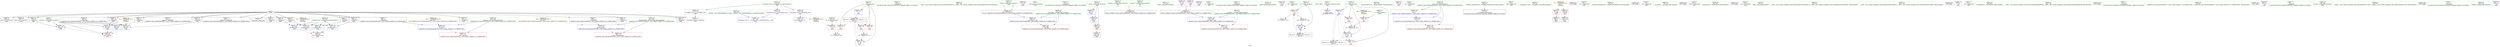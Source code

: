 digraph "SVFG" {
	label="SVFG";

	Node0x559f22f25710 [shape=record,color=grey,label="{NodeID: 0\nNullPtr}"];
	Node0x559f22f25710 -> Node0x559f22f40090[style=solid];
	Node0x559f22f25710 -> Node0x559f22f40190[style=solid];
	Node0x559f22f25710 -> Node0x559f22f40260[style=solid];
	Node0x559f22f25710 -> Node0x559f22f40330[style=solid];
	Node0x559f22f25710 -> Node0x559f22f40400[style=solid];
	Node0x559f22f25710 -> Node0x559f22f404d0[style=solid];
	Node0x559f22f25710 -> Node0x559f22f405a0[style=solid];
	Node0x559f22f25710 -> Node0x559f22f40670[style=solid];
	Node0x559f22f25710 -> Node0x559f22f40740[style=solid];
	Node0x559f22f25710 -> Node0x559f22f40810[style=solid];
	Node0x559f22f25710 -> Node0x559f22f408e0[style=solid];
	Node0x559f22f25710 -> Node0x559f22f409b0[style=solid];
	Node0x559f22f25710 -> Node0x559f22f40a80[style=solid];
	Node0x559f22f25710 -> Node0x559f22f40b50[style=solid];
	Node0x559f22f25710 -> Node0x559f22f40c20[style=solid];
	Node0x559f22f25710 -> Node0x559f22f40cf0[style=solid];
	Node0x559f22f25710 -> Node0x559f22f40dc0[style=solid];
	Node0x559f22f25710 -> Node0x559f22f40e90[style=solid];
	Node0x559f22f25710 -> Node0x559f22f40f60[style=solid];
	Node0x559f22f25710 -> Node0x559f22f41030[style=solid];
	Node0x559f22f25710 -> Node0x559f22f3f790[style=solid];
	Node0x559f22f3ebd0 [shape=record,color=red,label="{NodeID: 97\n119\<--70\n\<--c\nmain\n}"];
	Node0x559f22f3ebd0 -> Node0x559f22f42760[style=solid];
	Node0x559f22f3cd10 [shape=record,color=green,label="{NodeID: 14\n129\<--1\n\<--dummyObj\nCan only get source location for instruction, argument, global var or function.}"];
	Node0x559f22f42760 [shape=record,color=grey,label="{NodeID: 194\n121 = cmp(119, 120, )\n}"];
	Node0x559f22f3f790 [shape=record,color=blue, style = dotted,label="{NodeID: 111\n272\<--3\nllvm.global_ctors_2\<--dummyVal\nGlob }"];
	Node0x559f22f3d8e0 [shape=record,color=green,label="{NodeID: 28\n62\<--63\nehselector.slot\<--ehselector.slot_field_insensitive\nmain\n}"];
	Node0x559f22f3d8e0 -> Node0x559f22f422d0[style=solid];
	Node0x559f22f3d8e0 -> Node0x559f22f44630[style=solid];
	Node0x559f22f3d8e0 -> Node0x559f22f447d0[style=solid];
	Node0x559f22f3d8e0 -> Node0x559f22f44970[style=solid];
	Node0x559f22f3d8e0 -> Node0x559f22f44b10[style=solid];
	Node0x559f22f44be0 [shape=record,color=blue,label="{NodeID: 125\n70\<--175\nc\<--inc\nmain\n}"];
	Node0x559f22f44be0 -> Node0x559f22f50b60[style=dashed];
	Node0x559f22f3e560 [shape=record,color=green,label="{NodeID: 42\n103\<--104\n_ZNSt7__cxx1112basic_stringIcSt11char_traitsIcESaIcEED1Ev\<--_ZNSt7__cxx1112basic_stringIcSt11char_traitsIcESaIcEED1Ev_field_insensitive\n}"];
	Node0x559f22f40260 [shape=record,color=black,label="{NodeID: 56\n141\<--3\n\<--dummyVal\nmain\n}"];
	Node0x559f22f40260 -> Node0x559f22f44560[style=solid];
	Node0x559f22f40dc0 [shape=record,color=black,label="{NodeID: 70\n236\<--3\n\<--dummyVal\n_ZStplIcSt11char_traitsIcESaIcEENSt7__cxx1112basic_stringIT_T0_T1_EERKS8_PKS5_\n}"];
	Node0x559f22f40dc0 -> Node0x559f22f450c0[style=solid];
	Node0x559f22f616d0 [shape=record,color=black,label="{NodeID: 250\n207 = PHI(56, 56, )\n1st arg _ZStplIcSt11char_traitsIcESaIcEENSt7__cxx1112basic_stringIT_T0_T1_EERKS8_PKS5_ }"];
	Node0x559f22f616d0 -> Node0x559f22f44d80[style=solid];
	Node0x559f22f41950 [shape=record,color=purple,label="{NodeID: 84\n112\<--20\n\<--.str.5\nmain\n}"];
	Node0x559f22f261c0 [shape=record,color=green,label="{NodeID: 1\n7\<--1\n__dso_handle\<--dummyObj\nGlob }"];
	Node0x559f22f3eca0 [shape=record,color=red,label="{NodeID: 98\n167\<--70\n\<--c\nmain\n}"];
	Node0x559f22f3cda0 [shape=record,color=green,label="{NodeID: 15\n222\<--1\n\<--dummyObj\nCan only get source location for instruction, argument, global var or function.}"];
	Node0x559f22f3f890 [shape=record,color=blue,label="{NodeID: 112\n54\<--79\nretval\<--\nmain\n}"];
	Node0x559f22f3f890 -> Node0x559f22f44cb0[style=dashed];
	Node0x559f22f3d9b0 [shape=record,color=green,label="{NodeID: 29\n64\<--65\nref.tmp1\<--ref.tmp1_field_insensitive\nmain\n|{<s0>6}}"];
	Node0x559f22f3d9b0:s0 -> Node0x559f22f61200[style=solid,color=red];
	Node0x559f22f44cb0 [shape=record,color=blue,label="{NodeID: 126\n54\<--79\nretval\<--\nmain\n}"];
	Node0x559f22f44cb0 -> Node0x559f22f42130[style=dashed];
	Node0x559f22f3e660 [shape=record,color=green,label="{NodeID: 43\n114\<--115\nscanf\<--scanf_field_insensitive\n}"];
	Node0x559f22f40330 [shape=record,color=black,label="{NodeID: 57\n143\<--3\n\<--dummyVal\nmain\n}"];
	Node0x559f22f40330 -> Node0x559f22f44630[style=solid];
	Node0x559f22f40e90 [shape=record,color=black,label="{NodeID: 71\n238\<--3\n\<--dummyVal\n_ZStplIcSt11char_traitsIcESaIcEENSt7__cxx1112basic_stringIT_T0_T1_EERKS8_PKS5_\n}"];
	Node0x559f22f40e90 -> Node0x559f22f45190[style=solid];
	Node0x559f22f61820 [shape=record,color=black,label="{NodeID: 251\n208 = PHI(90, 105, )\n2nd arg _ZStplIcSt11char_traitsIcESaIcEENSt7__cxx1112basic_stringIT_T0_T1_EERKS8_PKS5_ }"];
	Node0x559f22f61820 -> Node0x559f22f44e50[style=solid];
	Node0x559f22f41a20 [shape=record,color=purple,label="{NodeID: 85\n123\<--20\n\<--.str.5\nmain\n}"];
	Node0x559f22f26010 [shape=record,color=green,label="{NodeID: 2\n8\<--1\n.str\<--dummyObj\nGlob }"];
	Node0x559f22f3ed70 [shape=record,color=red,label="{NodeID: 99\n174\<--70\n\<--c\nmain\n}"];
	Node0x559f22f3ed70 -> Node0x559f22f42460[style=solid];
	Node0x559f22f3ce30 [shape=record,color=green,label="{NodeID: 16\n232\<--1\n\<--dummyObj\nCan only get source location for instruction, argument, global var or function.}"];
	Node0x559f22f3f960 [shape=record,color=blue,label="{NodeID: 113\n70\<--117\nc\<--\nmain\n}"];
	Node0x559f22f3f960 -> Node0x559f22f50b60[style=dashed];
	Node0x559f22f3da80 [shape=record,color=green,label="{NodeID: 30\n66\<--67\nref.tmp7\<--ref.tmp7_field_insensitive\nmain\n|{<s0>10}}"];
	Node0x559f22f3da80:s0 -> Node0x559f22f61200[style=solid,color=red];
	Node0x559f22f44d80 [shape=record,color=blue,label="{NodeID: 127\n209\<--207\n__lhs.addr\<--__lhs\n_ZStplIcSt11char_traitsIcESaIcEENSt7__cxx1112basic_stringIT_T0_T1_EERKS8_PKS5_\n}"];
	Node0x559f22f44d80 -> Node0x559f22f3f180[style=dashed];
	Node0x559f22f3e760 [shape=record,color=green,label="{NodeID: 44\n171\<--172\nprintf\<--printf_field_insensitive\n}"];
	Node0x559f22f40400 [shape=record,color=black,label="{NodeID: 58\n147\<--3\n\<--dummyVal\nmain\n}"];
	Node0x559f22f40f60 [shape=record,color=black,label="{NodeID: 72\n247\<--3\nlpad.val\<--dummyVal\n_ZStplIcSt11char_traitsIcESaIcEENSt7__cxx1112basic_stringIT_T0_T1_EERKS8_PKS5_\n}"];
	Node0x559f22f41af0 [shape=record,color=purple,label="{NodeID: 86\n133\<--20\n\<--.str.5\nmain\n}"];
	Node0x559f22f264c0 [shape=record,color=green,label="{NodeID: 3\n10\<--1\n.str.1\<--dummyObj\nGlob }"];
	Node0x559f22f3ee40 [shape=record,color=red,label="{NodeID: 100\n127\<--72\n\<--N\nmain\n}"];
	Node0x559f22f3ee40 -> Node0x559f22f48580[style=solid];
	Node0x559f22f3ee40 -> Node0x559f22f425e0[style=solid];
	Node0x559f22f3cf00 [shape=record,color=green,label="{NodeID: 17\n4\<--6\n_ZStL8__ioinit\<--_ZStL8__ioinit_field_insensitive\nGlob }"];
	Node0x559f22f3cf00 -> Node0x559f22f41470[style=solid];
	Node0x559f22f3fa30 [shape=record,color=blue,label="{NodeID: 114\n74\<--79\nr\<--\nmain\n}"];
	Node0x559f22f3fa30 -> Node0x559f22f3ef10[style=dashed];
	Node0x559f22f3fa30 -> Node0x559f22f3efe0[style=dashed];
	Node0x559f22f3fa30 -> Node0x559f22f44490[style=dashed];
	Node0x559f22f3fa30 -> Node0x559f22f51560[style=dashed];
	Node0x559f22f3db50 [shape=record,color=green,label="{NodeID: 31\n68\<--69\nK\<--K_field_insensitive\nmain\n}"];
	Node0x559f22f3db50 -> Node0x559f22f3eb00[style=solid];
	Node0x559f22f44e50 [shape=record,color=blue,label="{NodeID: 128\n211\<--208\n__rhs.addr\<--__rhs\n_ZStplIcSt11char_traitsIcESaIcEENSt7__cxx1112basic_stringIT_T0_T1_EERKS8_PKS5_\n}"];
	Node0x559f22f44e50 -> Node0x559f22f3f250[style=dashed];
	Node0x559f22f3e860 [shape=record,color=green,label="{NodeID: 45\n195\<--196\n__gxx_personality_v0\<--__gxx_personality_v0_field_insensitive\n}"];
	Node0x559f22f56960 [shape=record,color=yellow,style=double,label="{NodeID: 225\n26V_1 = ENCHI(MR_26V_0)\npts\{216 \}\nFun[_ZStplIcSt11char_traitsIcESaIcEENSt7__cxx1112basic_stringIT_T0_T1_EERKS8_PKS5_]}"];
	Node0x559f22f56960 -> Node0x559f22f450c0[style=dashed];
	Node0x559f22f404d0 [shape=record,color=black,label="{NodeID: 59\n148\<--3\n\<--dummyVal\nmain\n}"];
	Node0x559f22f404d0 -> Node0x559f22f44700[style=solid];
	Node0x559f22f41030 [shape=record,color=black,label="{NodeID: 73\n248\<--3\nlpad.val1\<--dummyVal\n_ZStplIcSt11char_traitsIcESaIcEENSt7__cxx1112basic_stringIT_T0_T1_EERKS8_PKS5_\n}"];
	Node0x559f22f41bc0 [shape=record,color=purple,label="{NodeID: 87\n169\<--22\n\<--.str.6\nmain\n}"];
	Node0x559f22f26550 [shape=record,color=green,label="{NodeID: 4\n12\<--1\n.str.2\<--dummyObj\nGlob }"];
	Node0x559f22f3ef10 [shape=record,color=red,label="{NodeID: 101\n136\<--74\n\<--r\nmain\n}"];
	Node0x559f22f3ef10 -> Node0x559f22f48400[style=solid];
	Node0x559f22f3cfd0 [shape=record,color=green,label="{NodeID: 18\n24\<--28\nllvm.global_ctors\<--llvm.global_ctors_field_insensitive\nGlob }"];
	Node0x559f22f3cfd0 -> Node0x559f22f41c90[style=solid];
	Node0x559f22f3cfd0 -> Node0x559f22f41d90[style=solid];
	Node0x559f22f3cfd0 -> Node0x559f22f41e90[style=solid];
	Node0x559f22f443c0 [shape=record,color=blue,label="{NodeID: 115\n72\<--128\nN\<--dec\nmain\n}"];
	Node0x559f22f443c0 -> Node0x559f22f3ee40[style=dashed];
	Node0x559f22f443c0 -> Node0x559f22f443c0[style=dashed];
	Node0x559f22f443c0 -> Node0x559f22f51060[style=dashed];
	Node0x559f22f3dc20 [shape=record,color=green,label="{NodeID: 32\n70\<--71\nc\<--c_field_insensitive\nmain\n}"];
	Node0x559f22f3dc20 -> Node0x559f22f3ebd0[style=solid];
	Node0x559f22f3dc20 -> Node0x559f22f3eca0[style=solid];
	Node0x559f22f3dc20 -> Node0x559f22f3ed70[style=solid];
	Node0x559f22f3dc20 -> Node0x559f22f3f960[style=solid];
	Node0x559f22f3dc20 -> Node0x559f22f44be0[style=solid];
	Node0x559f22f44f20 [shape=record,color=blue,label="{NodeID: 129\n213\<--222\nnrvo\<--\n_ZStplIcSt11char_traitsIcESaIcEENSt7__cxx1112basic_stringIT_T0_T1_EERKS8_PKS5_\n}"];
	Node0x559f22f44f20 -> Node0x559f22f44ff0[style=dashed];
	Node0x559f22f3e960 [shape=record,color=green,label="{NodeID: 46\n209\<--210\n__lhs.addr\<--__lhs.addr_field_insensitive\n_ZStplIcSt11char_traitsIcESaIcEENSt7__cxx1112basic_stringIT_T0_T1_EERKS8_PKS5_\n}"];
	Node0x559f22f3e960 -> Node0x559f22f3f180[style=solid];
	Node0x559f22f3e960 -> Node0x559f22f44d80[style=solid];
	Node0x559f22f56a40 [shape=record,color=yellow,style=double,label="{NodeID: 226\n28V_1 = ENCHI(MR_28V_0)\npts\{218 \}\nFun[_ZStplIcSt11char_traitsIcESaIcEENSt7__cxx1112basic_stringIT_T0_T1_EERKS8_PKS5_]}"];
	Node0x559f22f56a40 -> Node0x559f22f45190[style=dashed];
	Node0x559f22f405a0 [shape=record,color=black,label="{NodeID: 60\n150\<--3\n\<--dummyVal\nmain\n}"];
	Node0x559f22f405a0 -> Node0x559f22f447d0[style=solid];
	Node0x559f22f41100 [shape=record,color=black,label="{NodeID: 74\n37\<--38\n\<--_ZNSt8ios_base4InitD1Ev\nCan only get source location for instruction, argument, global var or function.}"];
	Node0x559f22f41c90 [shape=record,color=purple,label="{NodeID: 88\n270\<--24\nllvm.global_ctors_0\<--llvm.global_ctors\nGlob }"];
	Node0x559f22f41c90 -> Node0x559f22f3f590[style=solid];
	Node0x559f22f25c20 [shape=record,color=green,label="{NodeID: 5\n14\<--1\nstdin\<--dummyObj\nGlob }"];
	Node0x559f22f3efe0 [shape=record,color=red,label="{NodeID: 102\n168\<--74\n\<--r\nmain\n}"];
	Node0x559f22f3d0a0 [shape=record,color=green,label="{NodeID: 19\n29\<--30\n__cxx_global_var_init\<--__cxx_global_var_init_field_insensitive\n}"];
	Node0x559f22f44490 [shape=record,color=blue,label="{NodeID: 116\n74\<--137\nr\<--xor\nmain\n}"];
	Node0x559f22f44490 -> Node0x559f22f3ef10[style=dashed];
	Node0x559f22f44490 -> Node0x559f22f3efe0[style=dashed];
	Node0x559f22f44490 -> Node0x559f22f44490[style=dashed];
	Node0x559f22f44490 -> Node0x559f22f51560[style=dashed];
	Node0x559f22f3dcf0 [shape=record,color=green,label="{NodeID: 33\n72\<--73\nN\<--N_field_insensitive\nmain\n}"];
	Node0x559f22f3dcf0 -> Node0x559f22f3ee40[style=solid];
	Node0x559f22f3dcf0 -> Node0x559f22f443c0[style=solid];
	Node0x559f22f54c60 [shape=record,color=yellow,style=double,label="{NodeID: 213\n2V_1 = ENCHI(MR_2V_0)\npts\{1 \}\nFun[main]}"];
	Node0x559f22f54c60 -> Node0x559f22f41f90[style=dashed];
	Node0x559f22f54c60 -> Node0x559f22f42060[style=dashed];
	Node0x559f22f44ff0 [shape=record,color=blue,label="{NodeID: 130\n213\<--232\nnrvo\<--\n_ZStplIcSt11char_traitsIcESaIcEENSt7__cxx1112basic_stringIT_T0_T1_EERKS8_PKS5_\n}"];
	Node0x559f22f44ff0 -> Node0x559f22f3f320[style=dashed];
	Node0x559f22f3ea30 [shape=record,color=green,label="{NodeID: 47\n211\<--212\n__rhs.addr\<--__rhs.addr_field_insensitive\n_ZStplIcSt11char_traitsIcESaIcEENSt7__cxx1112basic_stringIT_T0_T1_EERKS8_PKS5_\n}"];
	Node0x559f22f3ea30 -> Node0x559f22f3f250[style=solid];
	Node0x559f22f3ea30 -> Node0x559f22f44e50[style=solid];
	Node0x559f22f40670 [shape=record,color=black,label="{NodeID: 61\n153\<--3\n\<--dummyVal\nmain\n}"];
	Node0x559f22f60320 [shape=record,color=black,label="{NodeID: 241\n113 = PHI()\n}"];
	Node0x559f22f41200 [shape=record,color=black,label="{NodeID: 75\n99\<--97\ncall6\<--\nmain\n}"];
	Node0x559f22f41d90 [shape=record,color=purple,label="{NodeID: 89\n271\<--24\nllvm.global_ctors_1\<--llvm.global_ctors\nGlob }"];
	Node0x559f22f41d90 -> Node0x559f22f3f690[style=solid];
	Node0x559f22f25cb0 [shape=record,color=green,label="{NodeID: 6\n15\<--1\n.str.3\<--dummyObj\nGlob }"];
	Node0x559f22f3f0b0 [shape=record,color=red,label="{NodeID: 103\n135\<--76\n\<--v\nmain\n}"];
	Node0x559f22f3f0b0 -> Node0x559f22f48400[style=solid];
	Node0x559f22f3d1a0 [shape=record,color=green,label="{NodeID: 20\n33\<--34\n_ZNSt8ios_base4InitC1Ev\<--_ZNSt8ios_base4InitC1Ev_field_insensitive\n}"];
	Node0x559f22f50b60 [shape=record,color=black,label="{NodeID: 200\nMR_12V_3 = PHI(MR_12V_4, MR_12V_2, )\npts\{71 \}\n}"];
	Node0x559f22f50b60 -> Node0x559f22f3ebd0[style=dashed];
	Node0x559f22f50b60 -> Node0x559f22f3eca0[style=dashed];
	Node0x559f22f50b60 -> Node0x559f22f3ed70[style=dashed];
	Node0x559f22f50b60 -> Node0x559f22f44be0[style=dashed];
	Node0x559f22f44560 [shape=record,color=blue,label="{NodeID: 117\n60\<--141\nexn.slot\<--\nmain\n}"];
	Node0x559f22f44560 -> Node0x559f22f42200[style=dashed];
	Node0x559f22f3ddc0 [shape=record,color=green,label="{NodeID: 34\n74\<--75\nr\<--r_field_insensitive\nmain\n}"];
	Node0x559f22f3ddc0 -> Node0x559f22f3ef10[style=solid];
	Node0x559f22f3ddc0 -> Node0x559f22f3efe0[style=solid];
	Node0x559f22f3ddc0 -> Node0x559f22f3fa30[style=solid];
	Node0x559f22f3ddc0 -> Node0x559f22f44490[style=solid];
	Node0x559f22f450c0 [shape=record,color=blue,label="{NodeID: 131\n215\<--236\nexn.slot\<--\n_ZStplIcSt11char_traitsIcESaIcEENSt7__cxx1112basic_stringIT_T0_T1_EERKS8_PKS5_\n}"];
	Node0x559f22f450c0 -> Node0x559f22f3f3f0[style=dashed];
	Node0x559f22f3fb20 [shape=record,color=green,label="{NodeID: 48\n213\<--214\nnrvo\<--nrvo_field_insensitive\n_ZStplIcSt11char_traitsIcESaIcEENSt7__cxx1112basic_stringIT_T0_T1_EERKS8_PKS5_\n}"];
	Node0x559f22f3fb20 -> Node0x559f22f3f320[style=solid];
	Node0x559f22f3fb20 -> Node0x559f22f44f20[style=solid];
	Node0x559f22f3fb20 -> Node0x559f22f44ff0[style=solid];
	Node0x559f22f40740 [shape=record,color=black,label="{NodeID: 62\n154\<--3\n\<--dummyVal\nmain\n}"];
	Node0x559f22f40740 -> Node0x559f22f448a0[style=solid];
	Node0x559f22f5f8a0 [shape=record,color=black,label="{NodeID: 242\n94 = PHI()\n}"];
	Node0x559f22f412d0 [shape=record,color=black,label="{NodeID: 76\n110\<--108\ncall12\<--\nmain\n}"];
	Node0x559f22f41e90 [shape=record,color=purple,label="{NodeID: 90\n272\<--24\nllvm.global_ctors_2\<--llvm.global_ctors\nGlob }"];
	Node0x559f22f41e90 -> Node0x559f22f3f790[style=solid];
	Node0x559f22f3c920 [shape=record,color=green,label="{NodeID: 7\n17\<--1\n.str.4\<--dummyObj\nGlob }"];
	Node0x559f22f3f180 [shape=record,color=red,label="{NodeID: 104\n223\<--209\n\<--__lhs.addr\n_ZStplIcSt11char_traitsIcESaIcEENSt7__cxx1112basic_stringIT_T0_T1_EERKS8_PKS5_\n}"];
	Node0x559f22f3d2a0 [shape=record,color=green,label="{NodeID: 21\n39\<--40\n__cxa_atexit\<--__cxa_atexit_field_insensitive\n}"];
	Node0x559f22f51060 [shape=record,color=black,label="{NodeID: 201\nMR_14V_2 = PHI(MR_14V_4, MR_14V_1, )\npts\{73 \}\n}"];
	Node0x559f22f51060 -> Node0x559f22f3ee40[style=dashed];
	Node0x559f22f51060 -> Node0x559f22f443c0[style=dashed];
	Node0x559f22f44630 [shape=record,color=blue,label="{NodeID: 118\n62\<--143\nehselector.slot\<--\nmain\n}"];
	Node0x559f22f44630 -> Node0x559f22f422d0[style=dashed];
	Node0x559f22f3de90 [shape=record,color=green,label="{NodeID: 35\n76\<--77\nv\<--v_field_insensitive\nmain\n}"];
	Node0x559f22f3de90 -> Node0x559f22f3f0b0[style=solid];
	Node0x559f22f55860 [shape=record,color=yellow,style=double,label="{NodeID: 215\n6V_1 = ENCHI(MR_6V_0)\npts\{61 \}\nFun[main]}"];
	Node0x559f22f55860 -> Node0x559f22f44560[style=dashed];
	Node0x559f22f55860 -> Node0x559f22f44700[style=dashed];
	Node0x559f22f55860 -> Node0x559f22f448a0[style=dashed];
	Node0x559f22f55860 -> Node0x559f22f44a40[style=dashed];
	Node0x559f22f45190 [shape=record,color=blue,label="{NodeID: 132\n217\<--238\nehselector.slot\<--\n_ZStplIcSt11char_traitsIcESaIcEENSt7__cxx1112basic_stringIT_T0_T1_EERKS8_PKS5_\n}"];
	Node0x559f22f45190 -> Node0x559f22f3f4c0[style=dashed];
	Node0x559f22f3fbf0 [shape=record,color=green,label="{NodeID: 49\n215\<--216\nexn.slot\<--exn.slot_field_insensitive\n_ZStplIcSt11char_traitsIcESaIcEENSt7__cxx1112basic_stringIT_T0_T1_EERKS8_PKS5_\n}"];
	Node0x559f22f3fbf0 -> Node0x559f22f3f3f0[style=solid];
	Node0x559f22f3fbf0 -> Node0x559f22f450c0[style=solid];
	Node0x559f22f40810 [shape=record,color=black,label="{NodeID: 63\n156\<--3\n\<--dummyVal\nmain\n}"];
	Node0x559f22f40810 -> Node0x559f22f44970[style=solid];
	Node0x559f22f60c60 [shape=record,color=black,label="{NodeID: 243\n107 = PHI()\n}"];
	Node0x559f22f413a0 [shape=record,color=black,label="{NodeID: 77\n53\<--180\nmain_ret\<--\nmain\n}"];
	Node0x559f22f41f90 [shape=record,color=red,label="{NodeID: 91\n97\<--14\n\<--stdin\nmain\n}"];
	Node0x559f22f41f90 -> Node0x559f22f41200[style=solid];
	Node0x559f22f3c9b0 [shape=record,color=green,label="{NodeID: 8\n19\<--1\nstdout\<--dummyObj\nGlob }"];
	Node0x559f22f3f250 [shape=record,color=red,label="{NodeID: 105\n227\<--211\n\<--__rhs.addr\n_ZStplIcSt11char_traitsIcESaIcEENSt7__cxx1112basic_stringIT_T0_T1_EERKS8_PKS5_\n}"];
	Node0x559f22f3d3a0 [shape=record,color=green,label="{NodeID: 22\n38\<--44\n_ZNSt8ios_base4InitD1Ev\<--_ZNSt8ios_base4InitD1Ev_field_insensitive\n}"];
	Node0x559f22f3d3a0 -> Node0x559f22f41100[style=solid];
	Node0x559f22f51560 [shape=record,color=black,label="{NodeID: 202\nMR_16V_2 = PHI(MR_16V_4, MR_16V_1, )\npts\{75 \}\n}"];
	Node0x559f22f51560 -> Node0x559f22f3fa30[style=dashed];
	Node0x559f22f44700 [shape=record,color=blue,label="{NodeID: 119\n60\<--148\nexn.slot\<--\nmain\n}"];
	Node0x559f22f44700 -> Node0x559f22f42200[style=dashed];
	Node0x559f22f3df60 [shape=record,color=green,label="{NodeID: 36\n81\<--82\n_ZNSaIcEC1Ev\<--_ZNSaIcEC1Ev_field_insensitive\n}"];
	Node0x559f22f55940 [shape=record,color=yellow,style=double,label="{NodeID: 216\n8V_1 = ENCHI(MR_8V_0)\npts\{63 \}\nFun[main]}"];
	Node0x559f22f55940 -> Node0x559f22f44630[style=dashed];
	Node0x559f22f55940 -> Node0x559f22f447d0[style=dashed];
	Node0x559f22f55940 -> Node0x559f22f44970[style=dashed];
	Node0x559f22f55940 -> Node0x559f22f44b10[style=dashed];
	Node0x559f22f3fcc0 [shape=record,color=green,label="{NodeID: 50\n217\<--218\nehselector.slot\<--ehselector.slot_field_insensitive\n_ZStplIcSt11char_traitsIcESaIcEENSt7__cxx1112basic_stringIT_T0_T1_EERKS8_PKS5_\n}"];
	Node0x559f22f3fcc0 -> Node0x559f22f3f4c0[style=solid];
	Node0x559f22f3fcc0 -> Node0x559f22f45190[style=solid];
	Node0x559f22f408e0 [shape=record,color=black,label="{NodeID: 64\n160\<--3\n\<--dummyVal\nmain\n}"];
	Node0x559f22f60d60 [shape=record,color=black,label="{NodeID: 244\n170 = PHI()\n}"];
	Node0x559f22f41470 [shape=record,color=purple,label="{NodeID: 78\n35\<--4\n\<--_ZStL8__ioinit\n__cxx_global_var_init\n}"];
	Node0x559f22f42060 [shape=record,color=red,label="{NodeID: 92\n108\<--19\n\<--stdout\nmain\n}"];
	Node0x559f22f42060 -> Node0x559f22f412d0[style=solid];
	Node0x559f22f3ca40 [shape=record,color=green,label="{NodeID: 9\n20\<--1\n.str.5\<--dummyObj\nGlob }"];
	Node0x559f22f3f320 [shape=record,color=red,label="{NodeID: 106\n233\<--213\nnrvo.val\<--nrvo\n_ZStplIcSt11char_traitsIcESaIcEENSt7__cxx1112basic_stringIT_T0_T1_EERKS8_PKS5_\n}"];
	Node0x559f22f3d4a0 [shape=record,color=green,label="{NodeID: 23\n51\<--52\nmain\<--main_field_insensitive\n}"];
	Node0x559f22f447d0 [shape=record,color=blue,label="{NodeID: 120\n62\<--150\nehselector.slot\<--\nmain\n}"];
	Node0x559f22f447d0 -> Node0x559f22f422d0[style=dashed];
	Node0x559f22f3e060 [shape=record,color=green,label="{NodeID: 37\n85\<--86\n_ZNSt7__cxx1112basic_stringIcSt11char_traitsIcESaIcEEC1EPKcRKS3_\<--_ZNSt7__cxx1112basic_stringIcSt11char_traitsIcESaIcEEC1EPKcRKS3__field_insensitive\n}"];
	Node0x559f22f55a20 [shape=record,color=yellow,style=double,label="{NodeID: 217\n10V_1 = ENCHI(MR_10V_0)\npts\{69 \}\nFun[main]}"];
	Node0x559f22f55a20 -> Node0x559f22f3eb00[style=dashed];
	Node0x559f22f3fd90 [shape=record,color=green,label="{NodeID: 51\n225\<--226\n_ZNSt7__cxx1112basic_stringIcSt11char_traitsIcESaIcEEC1ERKS4_\<--_ZNSt7__cxx1112basic_stringIcSt11char_traitsIcESaIcEEC1ERKS4__field_insensitive\n}"];
	Node0x559f22f409b0 [shape=record,color=black,label="{NodeID: 65\n161\<--3\n\<--dummyVal\nmain\n}"];
	Node0x559f22f409b0 -> Node0x559f22f44a40[style=solid];
	Node0x559f22f60e30 [shape=record,color=black,label="{NodeID: 245\n36 = PHI()\n}"];
	Node0x559f22f41540 [shape=record,color=purple,label="{NodeID: 79\n83\<--8\n\<--.str\nmain\n}"];
	Node0x559f22f42130 [shape=record,color=red,label="{NodeID: 93\n180\<--54\n\<--retval\nmain\n}"];
	Node0x559f22f42130 -> Node0x559f22f413a0[style=solid];
	Node0x559f22f3cad0 [shape=record,color=green,label="{NodeID: 10\n22\<--1\n.str.6\<--dummyObj\nGlob }"];
	Node0x559f22f48400 [shape=record,color=grey,label="{NodeID: 190\n137 = Binary(136, 135, )\n}"];
	Node0x559f22f48400 -> Node0x559f22f44490[style=solid];
	Node0x559f22f3f3f0 [shape=record,color=red,label="{NodeID: 107\n245\<--215\nexn\<--exn.slot\n_ZStplIcSt11char_traitsIcESaIcEENSt7__cxx1112basic_stringIT_T0_T1_EERKS8_PKS5_\n}"];
	Node0x559f22f3d5a0 [shape=record,color=green,label="{NodeID: 24\n54\<--55\nretval\<--retval_field_insensitive\nmain\n}"];
	Node0x559f22f3d5a0 -> Node0x559f22f42130[style=solid];
	Node0x559f22f3d5a0 -> Node0x559f22f3f890[style=solid];
	Node0x559f22f3d5a0 -> Node0x559f22f44cb0[style=solid];
	Node0x559f22f448a0 [shape=record,color=blue,label="{NodeID: 121\n60\<--154\nexn.slot\<--\nmain\n}"];
	Node0x559f22f448a0 -> Node0x559f22f42200[style=dashed];
	Node0x559f22f3e160 [shape=record,color=green,label="{NodeID: 38\n88\<--89\n_ZNSaIcED1Ev\<--_ZNSaIcED1Ev_field_insensitive\n}"];
	Node0x559f22f3fe90 [shape=record,color=green,label="{NodeID: 52\n229\<--230\n_ZNSt7__cxx1112basic_stringIcSt11char_traitsIcESaIcEE6appendEPKc\<--_ZNSt7__cxx1112basic_stringIcSt11char_traitsIcESaIcEE6appendEPKc_field_insensitive\n}"];
	Node0x559f22f40a80 [shape=record,color=black,label="{NodeID: 66\n163\<--3\n\<--dummyVal\nmain\n}"];
	Node0x559f22f40a80 -> Node0x559f22f44b10[style=solid];
	Node0x559f22f60f00 [shape=record,color=black,label="{NodeID: 246\n124 = PHI()\n}"];
	Node0x559f22f41610 [shape=record,color=purple,label="{NodeID: 80\n90\<--10\n\<--.str.1\nmain\n|{<s0>6}}"];
	Node0x559f22f41610:s0 -> Node0x559f22f61820[style=solid,color=red];
	Node0x559f22f42200 [shape=record,color=red,label="{NodeID: 94\n184\<--60\nexn\<--exn.slot\nmain\n}"];
	Node0x559f22f3cb60 [shape=record,color=green,label="{NodeID: 11\n25\<--1\n\<--dummyObj\nCan only get source location for instruction, argument, global var or function.}"];
	Node0x559f22f48580 [shape=record,color=grey,label="{NodeID: 191\n128 = Binary(127, 129, )\n}"];
	Node0x559f22f48580 -> Node0x559f22f443c0[style=solid];
	Node0x559f22f3f4c0 [shape=record,color=red,label="{NodeID: 108\n246\<--217\nsel\<--ehselector.slot\n_ZStplIcSt11char_traitsIcESaIcEENSt7__cxx1112basic_stringIT_T0_T1_EERKS8_PKS5_\n}"];
	Node0x559f22f3d670 [shape=record,color=green,label="{NodeID: 25\n56\<--57\nfname\<--fname_field_insensitive\nmain\n|{<s0>6|<s1>10}}"];
	Node0x559f22f3d670:s0 -> Node0x559f22f616d0[style=solid,color=red];
	Node0x559f22f3d670:s1 -> Node0x559f22f616d0[style=solid,color=red];
	Node0x559f22f44970 [shape=record,color=blue,label="{NodeID: 122\n62\<--156\nehselector.slot\<--\nmain\n}"];
	Node0x559f22f44970 -> Node0x559f22f422d0[style=dashed];
	Node0x559f22f3e260 [shape=record,color=green,label="{NodeID: 39\n92\<--93\n_ZStplIcSt11char_traitsIcESaIcEENSt7__cxx1112basic_stringIT_T0_T1_EERKS8_PKS5_\<--_ZStplIcSt11char_traitsIcESaIcEENSt7__cxx1112basic_stringIT_T0_T1_EERKS8_PKS5__field_insensitive\n}"];
	Node0x559f22f3ff90 [shape=record,color=green,label="{NodeID: 53\n26\<--266\n_GLOBAL__sub_I_mohamedafattah_0_1.cpp\<--_GLOBAL__sub_I_mohamedafattah_0_1.cpp_field_insensitive\n}"];
	Node0x559f22f3ff90 -> Node0x559f22f3f690[style=solid];
	Node0x559f22f40b50 [shape=record,color=black,label="{NodeID: 67\n186\<--3\nlpad.val\<--dummyVal\nmain\n}"];
	Node0x559f22f61000 [shape=record,color=black,label="{NodeID: 247\n134 = PHI()\n}"];
	Node0x559f22f416e0 [shape=record,color=purple,label="{NodeID: 81\n98\<--12\n\<--.str.2\nmain\n}"];
	Node0x559f22f422d0 [shape=record,color=red,label="{NodeID: 95\n185\<--62\nsel\<--ehselector.slot\nmain\n}"];
	Node0x559f22f3cbf0 [shape=record,color=green,label="{NodeID: 12\n79\<--1\n\<--dummyObj\nCan only get source location for instruction, argument, global var or function.}"];
	Node0x559f22f42460 [shape=record,color=grey,label="{NodeID: 192\n175 = Binary(174, 117, )\n}"];
	Node0x559f22f42460 -> Node0x559f22f44be0[style=solid];
	Node0x559f22f3f590 [shape=record,color=blue,label="{NodeID: 109\n270\<--25\nllvm.global_ctors_0\<--\nGlob }"];
	Node0x559f22f3d740 [shape=record,color=green,label="{NodeID: 26\n58\<--59\nref.tmp\<--ref.tmp_field_insensitive\nmain\n}"];
	Node0x559f22f44a40 [shape=record,color=blue,label="{NodeID: 123\n60\<--161\nexn.slot\<--\nmain\n}"];
	Node0x559f22f44a40 -> Node0x559f22f42200[style=dashed];
	Node0x559f22f3e360 [shape=record,color=green,label="{NodeID: 40\n95\<--96\n_ZNKSt7__cxx1112basic_stringIcSt11char_traitsIcESaIcEE5c_strEv\<--_ZNKSt7__cxx1112basic_stringIcSt11char_traitsIcESaIcEE5c_strEv_field_insensitive\n}"];
	Node0x559f22f40090 [shape=record,color=black,label="{NodeID: 54\n2\<--3\ndummyVal\<--dummyVal\n}"];
	Node0x559f22f40c20 [shape=record,color=black,label="{NodeID: 68\n187\<--3\nlpad.val21\<--dummyVal\nmain\n}"];
	Node0x559f22f61100 [shape=record,color=black,label="{NodeID: 248\n228 = PHI()\n}"];
	Node0x559f22f417b0 [shape=record,color=purple,label="{NodeID: 82\n105\<--15\n\<--.str.3\nmain\n|{<s0>10}}"];
	Node0x559f22f417b0:s0 -> Node0x559f22f61820[style=solid,color=red];
	Node0x559f22f3eb00 [shape=record,color=red,label="{NodeID: 96\n120\<--68\n\<--K\nmain\n}"];
	Node0x559f22f3eb00 -> Node0x559f22f42760[style=solid];
	Node0x559f22f3cc80 [shape=record,color=green,label="{NodeID: 13\n117\<--1\n\<--dummyObj\nCan only get source location for instruction, argument, global var or function.}"];
	Node0x559f22f425e0 [shape=record,color=grey,label="{NodeID: 193\n131 = cmp(127, 79, )\n}"];
	Node0x559f22f3f690 [shape=record,color=blue,label="{NodeID: 110\n271\<--26\nllvm.global_ctors_1\<--_GLOBAL__sub_I_mohamedafattah_0_1.cpp\nGlob }"];
	Node0x559f22f3d810 [shape=record,color=green,label="{NodeID: 27\n60\<--61\nexn.slot\<--exn.slot_field_insensitive\nmain\n}"];
	Node0x559f22f3d810 -> Node0x559f22f42200[style=solid];
	Node0x559f22f3d810 -> Node0x559f22f44560[style=solid];
	Node0x559f22f3d810 -> Node0x559f22f44700[style=solid];
	Node0x559f22f3d810 -> Node0x559f22f448a0[style=solid];
	Node0x559f22f3d810 -> Node0x559f22f44a40[style=solid];
	Node0x559f22f44b10 [shape=record,color=blue,label="{NodeID: 124\n62\<--163\nehselector.slot\<--\nmain\n}"];
	Node0x559f22f44b10 -> Node0x559f22f422d0[style=dashed];
	Node0x559f22f3e460 [shape=record,color=green,label="{NodeID: 41\n100\<--101\nfreopen\<--freopen_field_insensitive\n}"];
	Node0x559f22f55da0 [shape=record,color=yellow,style=double,label="{NodeID: 221\n18V_1 = ENCHI(MR_18V_0)\npts\{77 \}\nFun[main]}"];
	Node0x559f22f55da0 -> Node0x559f22f3f0b0[style=dashed];
	Node0x559f22f40190 [shape=record,color=black,label="{NodeID: 55\n140\<--3\n\<--dummyVal\nmain\n}"];
	Node0x559f22f40cf0 [shape=record,color=black,label="{NodeID: 69\n235\<--3\n\<--dummyVal\n_ZStplIcSt11char_traitsIcESaIcEENSt7__cxx1112basic_stringIT_T0_T1_EERKS8_PKS5_\n}"];
	Node0x559f22f61200 [shape=record,color=black,label="{NodeID: 249\n206 = PHI(64, 66, )\n0th arg _ZStplIcSt11char_traitsIcESaIcEENSt7__cxx1112basic_stringIT_T0_T1_EERKS8_PKS5_ }"];
	Node0x559f22f41880 [shape=record,color=purple,label="{NodeID: 83\n109\<--17\n\<--.str.4\nmain\n}"];
}
